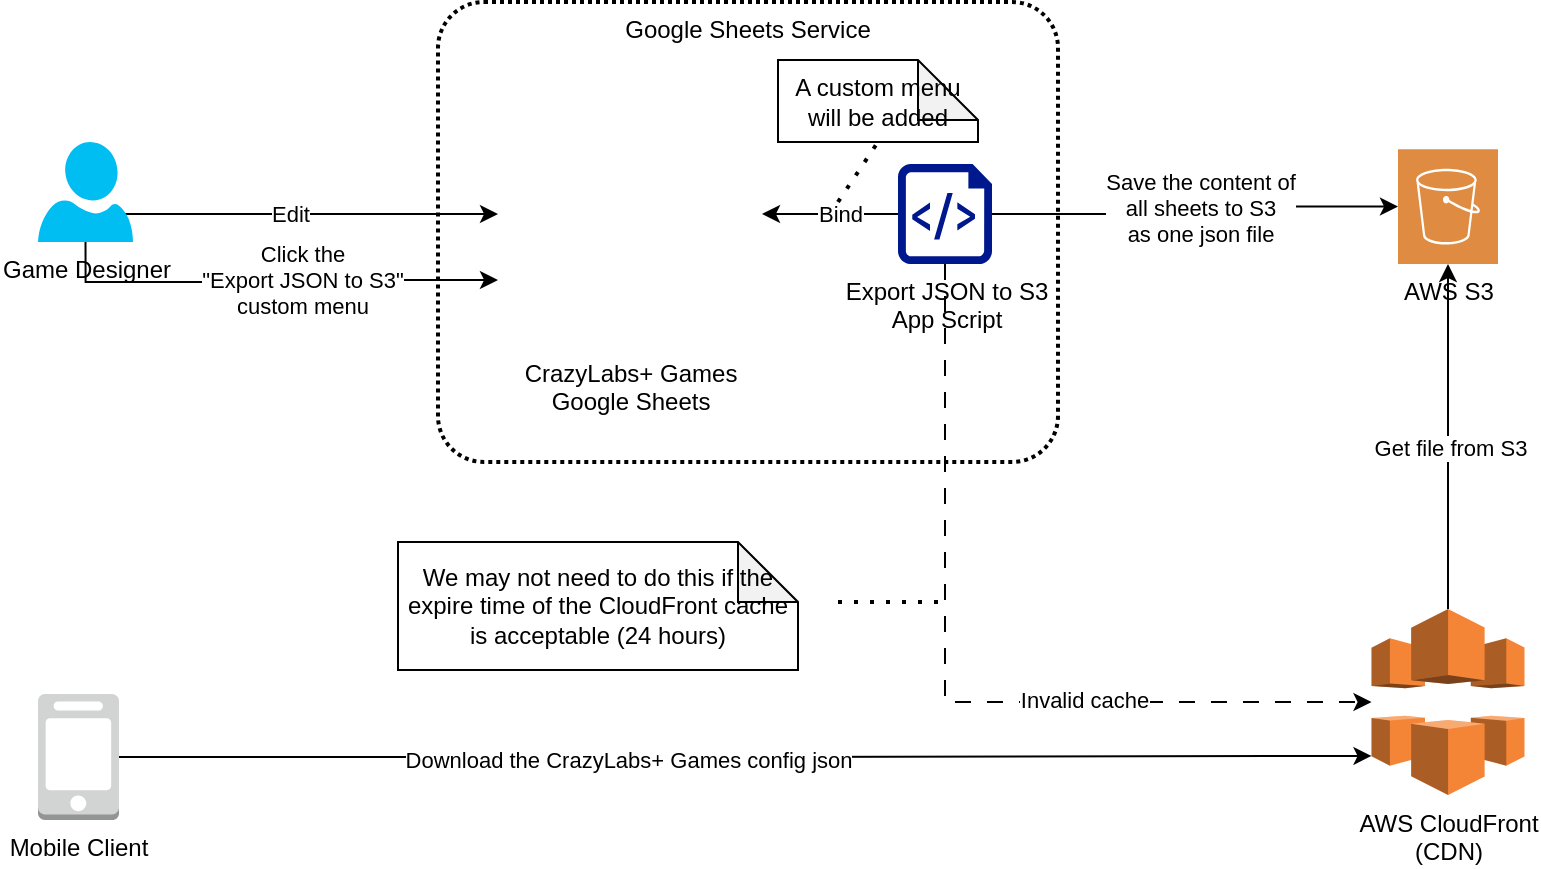 <mxfile version="21.3.2" type="github">
  <diagram name="第 1 页" id="BbvM3w7qFwUASGTOfBqD">
    <mxGraphModel dx="1434" dy="746" grid="1" gridSize="10" guides="1" tooltips="1" connect="1" arrows="1" fold="1" page="1" pageScale="1" pageWidth="827" pageHeight="1169" math="0" shadow="0">
      <root>
        <mxCell id="0" />
        <mxCell id="1" parent="0" />
        <mxCell id="IjvJ-7YI4CcyOR2IGrtc-1" value="Google Sheets Service" style="rounded=1;arcSize=10;dashed=1;fillColor=none;gradientColor=none;dashPattern=1 1;strokeWidth=2;verticalAlign=top;" vertex="1" parent="1">
          <mxGeometry x="250" y="70" width="310" height="230" as="geometry" />
        </mxCell>
        <mxCell id="kDjE033Y1rrzG740soXx-1" value="CrazyLabs+ Games&lt;br&gt;Google Sheets" style="shape=image;html=1;verticalAlign=top;verticalLabelPosition=bottom;labelBackgroundColor=#ffffff;imageAspect=0;aspect=fixed;image=https://cdn3.iconfinder.com/data/icons/document-icons-2/30/647702-excel-128.png" parent="1" vertex="1">
          <mxGeometry x="280" y="110" width="132" height="132" as="geometry" />
        </mxCell>
        <mxCell id="kDjE033Y1rrzG740soXx-6" value="" style="edgeStyle=orthogonalEdgeStyle;rounded=0;orthogonalLoop=1;jettySize=auto;html=1;exitX=0.737;exitY=0.72;exitDx=0;exitDy=0;exitPerimeter=0;entryX=0;entryY=0.5;entryDx=0;entryDy=0;" parent="1" source="kDjE033Y1rrzG740soXx-5" target="kDjE033Y1rrzG740soXx-1" edge="1">
          <mxGeometry relative="1" as="geometry" />
        </mxCell>
        <mxCell id="kDjE033Y1rrzG740soXx-7" value="Edit" style="edgeLabel;html=1;align=center;verticalAlign=middle;resizable=0;points=[];" parent="kDjE033Y1rrzG740soXx-6" vertex="1" connectable="0">
          <mxGeometry x="0.18" y="-2" relative="1" as="geometry">
            <mxPoint x="-24" y="-2" as="offset" />
          </mxGeometry>
        </mxCell>
        <mxCell id="IjvJ-7YI4CcyOR2IGrtc-10" style="edgeStyle=orthogonalEdgeStyle;rounded=0;orthogonalLoop=1;jettySize=auto;html=1;exitX=0.5;exitY=1;exitDx=0;exitDy=0;exitPerimeter=0;entryX=0;entryY=0.75;entryDx=0;entryDy=0;" edge="1" parent="1" source="kDjE033Y1rrzG740soXx-5" target="kDjE033Y1rrzG740soXx-1">
          <mxGeometry relative="1" as="geometry" />
        </mxCell>
        <mxCell id="IjvJ-7YI4CcyOR2IGrtc-11" value="Click the &lt;br&gt;&quot;Export JSON to S3&quot;&lt;br&gt;custom menu" style="edgeLabel;html=1;align=center;verticalAlign=middle;resizable=0;points=[];" vertex="1" connectable="0" parent="IjvJ-7YI4CcyOR2IGrtc-10">
          <mxGeometry x="0.127" y="1" relative="1" as="geometry">
            <mxPoint as="offset" />
          </mxGeometry>
        </mxCell>
        <mxCell id="kDjE033Y1rrzG740soXx-5" value="Game Designer" style="verticalLabelPosition=bottom;html=1;verticalAlign=top;align=center;strokeColor=none;fillColor=#00BEF2;shape=mxgraph.azure.user;" parent="1" vertex="1">
          <mxGeometry x="50" y="140" width="47.5" height="50" as="geometry" />
        </mxCell>
        <mxCell id="kDjE033Y1rrzG740soXx-9" value="AWS S3" style="sketch=0;pointerEvents=1;shadow=0;dashed=0;html=1;strokeColor=none;fillColor=#DF8C42;labelPosition=center;verticalLabelPosition=bottom;verticalAlign=top;align=center;outlineConnect=0;shape=mxgraph.veeam2.aws_s3;" parent="1" vertex="1">
          <mxGeometry x="730" y="143.6" width="50" height="57.4" as="geometry" />
        </mxCell>
        <mxCell id="IjvJ-7YI4CcyOR2IGrtc-8" style="edgeStyle=orthogonalEdgeStyle;rounded=0;orthogonalLoop=1;jettySize=auto;html=1;exitX=0;exitY=0.5;exitDx=0;exitDy=0;exitPerimeter=0;entryX=1;entryY=0.5;entryDx=0;entryDy=0;" edge="1" parent="1" source="IjvJ-7YI4CcyOR2IGrtc-7" target="kDjE033Y1rrzG740soXx-1">
          <mxGeometry relative="1" as="geometry" />
        </mxCell>
        <mxCell id="IjvJ-7YI4CcyOR2IGrtc-9" value="Bind" style="edgeLabel;html=1;align=center;verticalAlign=middle;resizable=0;points=[];" vertex="1" connectable="0" parent="IjvJ-7YI4CcyOR2IGrtc-8">
          <mxGeometry x="0.284" relative="1" as="geometry">
            <mxPoint x="14" as="offset" />
          </mxGeometry>
        </mxCell>
        <mxCell id="IjvJ-7YI4CcyOR2IGrtc-12" style="edgeStyle=orthogonalEdgeStyle;rounded=0;orthogonalLoop=1;jettySize=auto;html=1;exitX=1;exitY=0.5;exitDx=0;exitDy=0;exitPerimeter=0;" edge="1" parent="1" source="IjvJ-7YI4CcyOR2IGrtc-7" target="kDjE033Y1rrzG740soXx-9">
          <mxGeometry relative="1" as="geometry" />
        </mxCell>
        <mxCell id="IjvJ-7YI4CcyOR2IGrtc-13" value="Save the content of &lt;br&gt;all sheets to S3 &lt;br&gt;as one json file" style="edgeLabel;html=1;align=center;verticalAlign=middle;resizable=0;points=[];" vertex="1" connectable="0" parent="IjvJ-7YI4CcyOR2IGrtc-12">
          <mxGeometry x="0.098" relative="1" as="geometry">
            <mxPoint x="-6" as="offset" />
          </mxGeometry>
        </mxCell>
        <mxCell id="IjvJ-7YI4CcyOR2IGrtc-15" style="edgeStyle=orthogonalEdgeStyle;rounded=0;orthogonalLoop=1;jettySize=auto;html=1;exitX=0.5;exitY=1;exitDx=0;exitDy=0;exitPerimeter=0;entryX=0;entryY=0.5;entryDx=0;entryDy=0;entryPerimeter=0;dashed=1;dashPattern=8 8;" edge="1" parent="1" source="IjvJ-7YI4CcyOR2IGrtc-7" target="IjvJ-7YI4CcyOR2IGrtc-14">
          <mxGeometry relative="1" as="geometry" />
        </mxCell>
        <mxCell id="IjvJ-7YI4CcyOR2IGrtc-16" value="Invalid cache" style="edgeLabel;html=1;align=center;verticalAlign=middle;resizable=0;points=[];" vertex="1" connectable="0" parent="IjvJ-7YI4CcyOR2IGrtc-15">
          <mxGeometry x="0.334" y="2" relative="1" as="geometry">
            <mxPoint y="1" as="offset" />
          </mxGeometry>
        </mxCell>
        <mxCell id="IjvJ-7YI4CcyOR2IGrtc-7" value="Export JSON to S3&lt;br&gt;App Script" style="sketch=0;aspect=fixed;pointerEvents=1;shadow=0;dashed=0;html=1;strokeColor=none;labelPosition=center;verticalLabelPosition=bottom;verticalAlign=top;align=center;fillColor=#00188D;shape=mxgraph.azure.script_file" vertex="1" parent="1">
          <mxGeometry x="480" y="151.0" width="47" height="50" as="geometry" />
        </mxCell>
        <mxCell id="IjvJ-7YI4CcyOR2IGrtc-17" style="edgeStyle=orthogonalEdgeStyle;rounded=0;orthogonalLoop=1;jettySize=auto;html=1;exitX=0.5;exitY=0;exitDx=0;exitDy=0;exitPerimeter=0;" edge="1" parent="1" source="IjvJ-7YI4CcyOR2IGrtc-14" target="kDjE033Y1rrzG740soXx-9">
          <mxGeometry relative="1" as="geometry" />
        </mxCell>
        <mxCell id="IjvJ-7YI4CcyOR2IGrtc-21" value="Get file from S3" style="edgeLabel;html=1;align=center;verticalAlign=middle;resizable=0;points=[];" vertex="1" connectable="0" parent="IjvJ-7YI4CcyOR2IGrtc-17">
          <mxGeometry x="-0.067" y="-1" relative="1" as="geometry">
            <mxPoint as="offset" />
          </mxGeometry>
        </mxCell>
        <mxCell id="IjvJ-7YI4CcyOR2IGrtc-14" value="AWS CloudFront&lt;br&gt;(CDN)" style="outlineConnect=0;dashed=0;verticalLabelPosition=bottom;verticalAlign=top;align=center;html=1;shape=mxgraph.aws3.cloudfront;fillColor=#F58536;gradientColor=none;" vertex="1" parent="1">
          <mxGeometry x="716.75" y="373.5" width="76.5" height="93" as="geometry" />
        </mxCell>
        <mxCell id="IjvJ-7YI4CcyOR2IGrtc-20" style="edgeStyle=orthogonalEdgeStyle;rounded=0;orthogonalLoop=1;jettySize=auto;html=1;exitX=1;exitY=0.5;exitDx=0;exitDy=0;exitPerimeter=0;entryX=0;entryY=0.79;entryDx=0;entryDy=0;entryPerimeter=0;" edge="1" parent="1" source="IjvJ-7YI4CcyOR2IGrtc-19" target="IjvJ-7YI4CcyOR2IGrtc-14">
          <mxGeometry relative="1" as="geometry" />
        </mxCell>
        <mxCell id="IjvJ-7YI4CcyOR2IGrtc-22" value="Download the CrazyLabs+ Games config json" style="edgeLabel;html=1;align=center;verticalAlign=middle;resizable=0;points=[];" vertex="1" connectable="0" parent="IjvJ-7YI4CcyOR2IGrtc-20">
          <mxGeometry x="-0.191" y="-1" relative="1" as="geometry">
            <mxPoint x="1" as="offset" />
          </mxGeometry>
        </mxCell>
        <mxCell id="IjvJ-7YI4CcyOR2IGrtc-19" value="Mobile Client" style="outlineConnect=0;dashed=0;verticalLabelPosition=bottom;verticalAlign=top;align=center;html=1;shape=mxgraph.aws3.mobile_client;fillColor=#D2D3D3;gradientColor=none;" vertex="1" parent="1">
          <mxGeometry x="50" y="416" width="40.5" height="63" as="geometry" />
        </mxCell>
        <mxCell id="IjvJ-7YI4CcyOR2IGrtc-23" value="We may not need to do this if the expire time of the CloudFront cache is acceptable (24 hours)" style="shape=note;whiteSpace=wrap;html=1;backgroundOutline=1;darkOpacity=0.05;" vertex="1" parent="1">
          <mxGeometry x="230" y="340" width="200" height="64" as="geometry" />
        </mxCell>
        <mxCell id="IjvJ-7YI4CcyOR2IGrtc-24" value="" style="endArrow=none;dashed=1;html=1;dashPattern=1 3;strokeWidth=2;rounded=0;exitX=0;exitY=0;exitDx=220;exitDy=30;exitPerimeter=0;" edge="1" parent="1" source="IjvJ-7YI4CcyOR2IGrtc-23">
          <mxGeometry width="50" height="50" relative="1" as="geometry">
            <mxPoint x="390" y="310" as="sourcePoint" />
            <mxPoint x="500" y="370" as="targetPoint" />
          </mxGeometry>
        </mxCell>
        <mxCell id="IjvJ-7YI4CcyOR2IGrtc-25" value="A custom menu will be added" style="shape=note;whiteSpace=wrap;html=1;backgroundOutline=1;darkOpacity=0.05;" vertex="1" parent="1">
          <mxGeometry x="420" y="99" width="100" height="41" as="geometry" />
        </mxCell>
        <mxCell id="IjvJ-7YI4CcyOR2IGrtc-26" value="" style="endArrow=none;dashed=1;html=1;dashPattern=1 3;strokeWidth=2;rounded=0;entryX=0.5;entryY=1;entryDx=0;entryDy=0;entryPerimeter=0;" edge="1" parent="1" target="IjvJ-7YI4CcyOR2IGrtc-25">
          <mxGeometry width="50" height="50" relative="1" as="geometry">
            <mxPoint x="450" y="170" as="sourcePoint" />
            <mxPoint x="440" y="280" as="targetPoint" />
          </mxGeometry>
        </mxCell>
      </root>
    </mxGraphModel>
  </diagram>
</mxfile>
